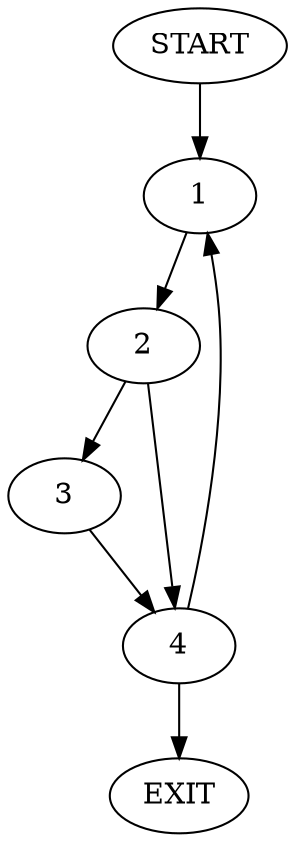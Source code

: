 digraph { 
0 [label="START"];
1;
2;
3;
4;
5[label="EXIT"];
0 -> 1;
1 -> 2;
2 -> 3;
2 -> 4;
3 -> 4;
4 -> 1;
4 -> 5;
}